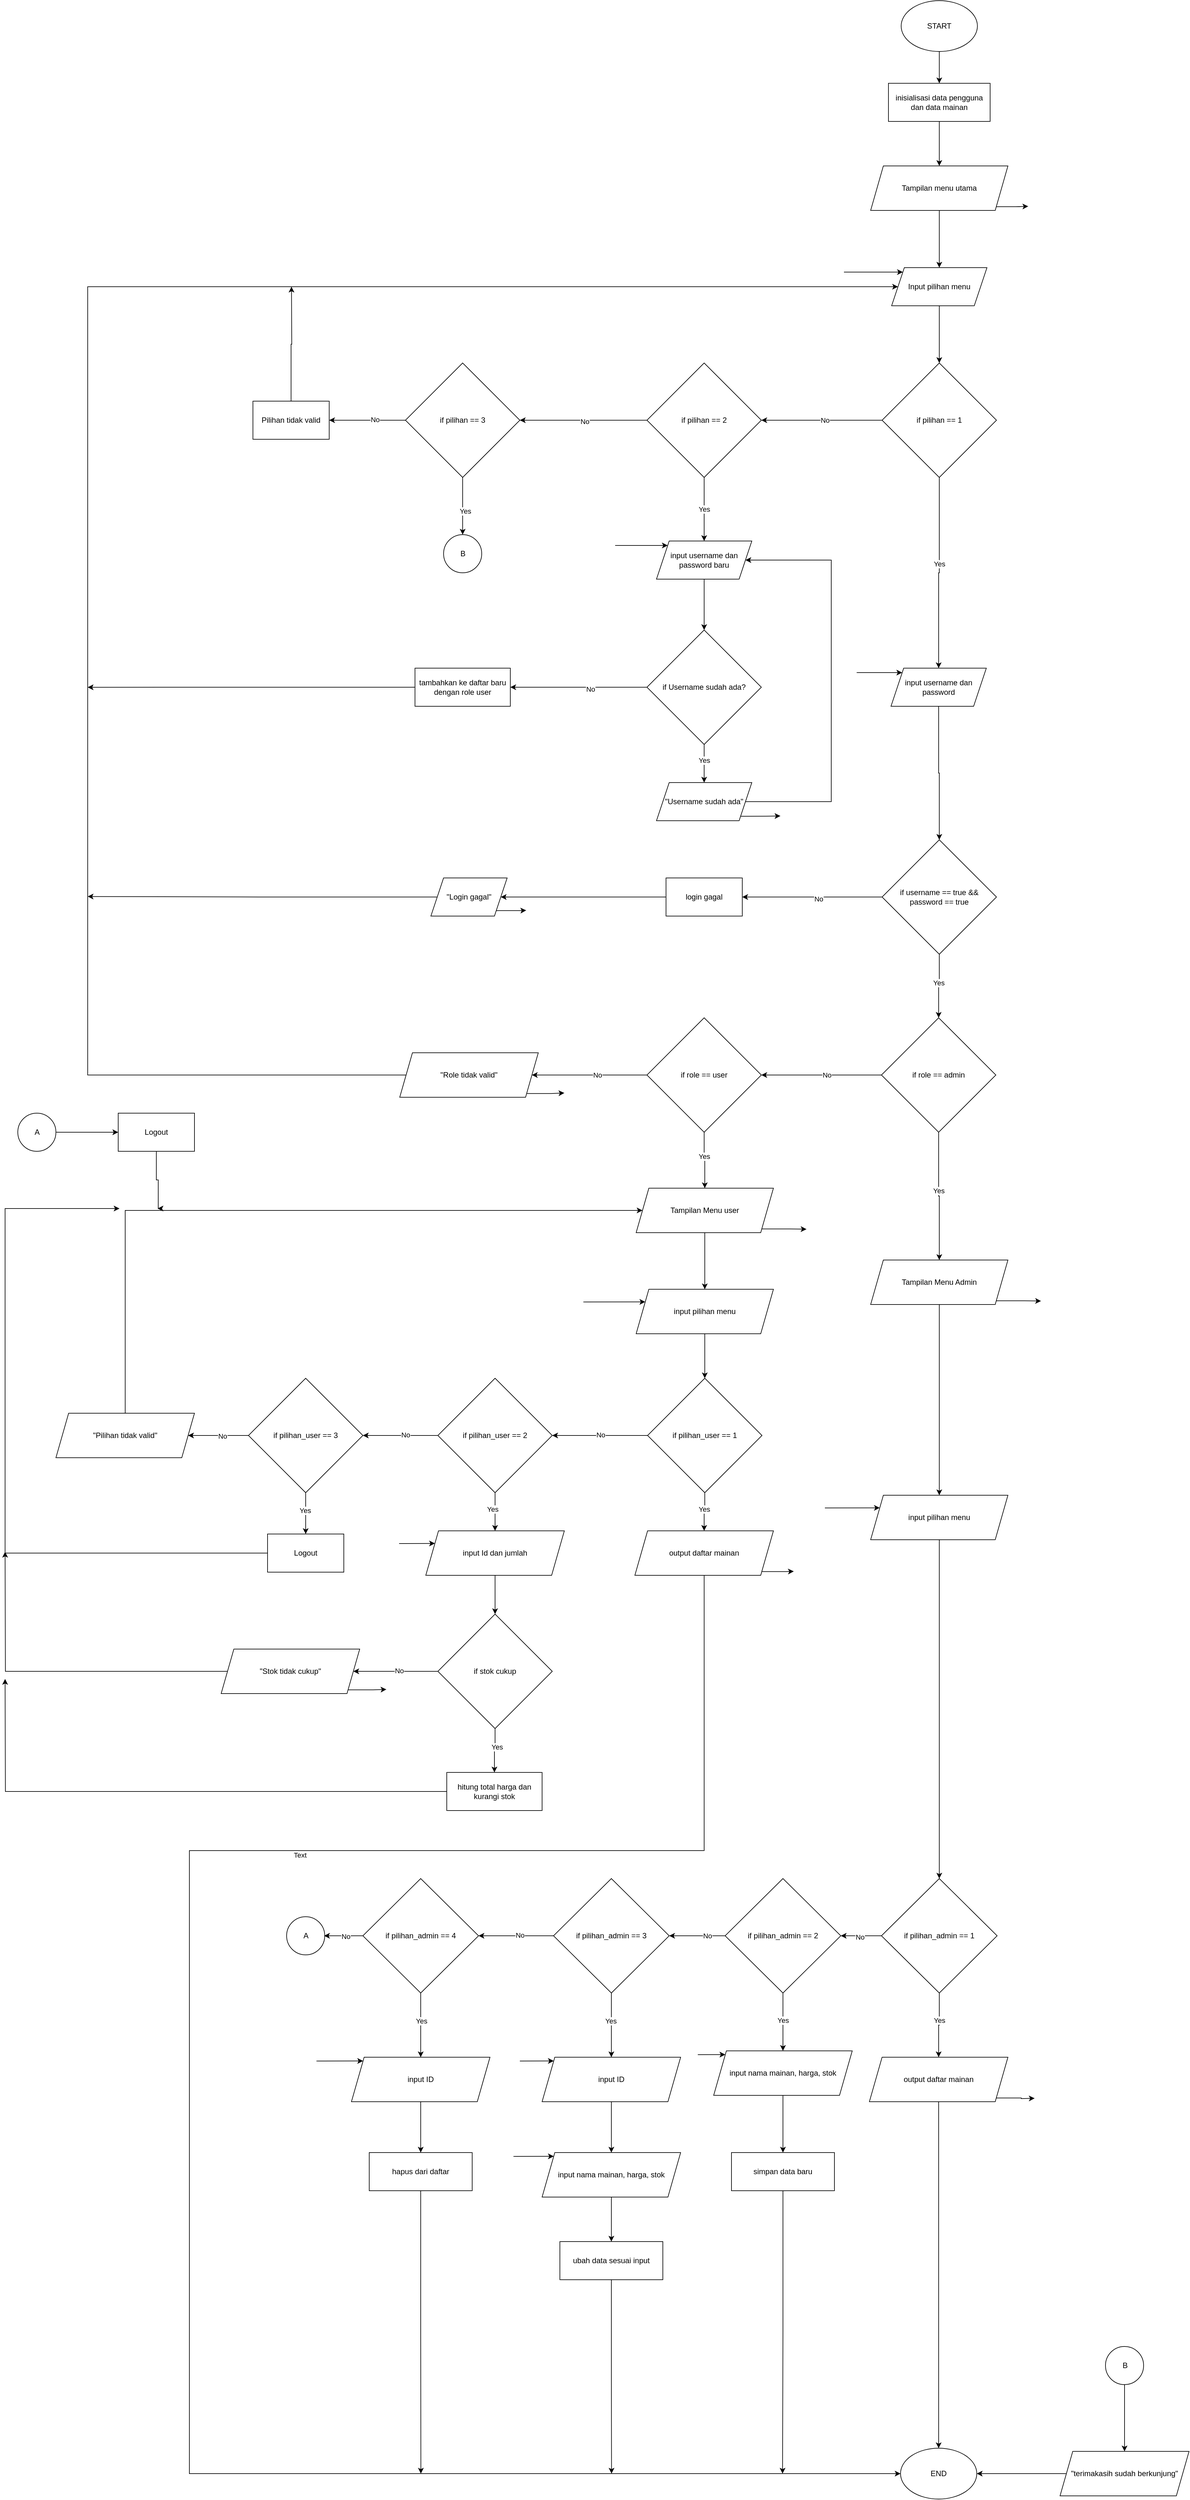 <mxfile version="28.1.2">
  <diagram name="Page-1" id="NrttoXe60KdiBNa5n4Q9">
    <mxGraphModel dx="3629" dy="2184" grid="1" gridSize="10" guides="1" tooltips="1" connect="1" arrows="1" fold="1" page="1" pageScale="1" pageWidth="827" pageHeight="1169" math="0" shadow="0">
      <root>
        <mxCell id="0" />
        <mxCell id="1" parent="0" />
        <mxCell id="ldN7DE1f8yK8xCHG6jR1-6" value="A" style="verticalLabelPosition=middle;verticalAlign=middle;html=1;shape=mxgraph.flowchart.on-page_reference;" vertex="1" parent="1">
          <mxGeometry x="-627" y="2814" width="60" height="60" as="geometry" />
        </mxCell>
        <mxCell id="OxyX3OwCQYibkoE34ZyX-21" value="" style="edgeStyle=orthogonalEdgeStyle;rounded=0;orthogonalLoop=1;jettySize=auto;html=1;" parent="1" source="JZYW8CQX7WXZnMbOwzVM-1" target="OxyX3OwCQYibkoE34ZyX-20" edge="1">
          <mxGeometry relative="1" as="geometry" />
        </mxCell>
        <mxCell id="JZYW8CQX7WXZnMbOwzVM-1" value="START" style="ellipse;whiteSpace=wrap;html=1;" parent="1" vertex="1">
          <mxGeometry x="340" y="-200" width="120" height="80" as="geometry" />
        </mxCell>
        <mxCell id="JZYW8CQX7WXZnMbOwzVM-2" value="END" style="ellipse;whiteSpace=wrap;html=1;" parent="1" vertex="1">
          <mxGeometry x="339" y="3650" width="120" height="80" as="geometry" />
        </mxCell>
        <mxCell id="OxyX3OwCQYibkoE34ZyX-9" value="" style="edgeStyle=orthogonalEdgeStyle;rounded=0;orthogonalLoop=1;jettySize=auto;html=1;" parent="1" source="08sjMtt4qFCI7V5FmtX3-1" target="OxyX3OwCQYibkoE34ZyX-1" edge="1">
          <mxGeometry relative="1" as="geometry" />
        </mxCell>
        <mxCell id="OxyX3OwCQYibkoE34ZyX-36" style="edgeStyle=orthogonalEdgeStyle;rounded=0;orthogonalLoop=1;jettySize=auto;html=1;exitX=1;exitY=1;exitDx=0;exitDy=0;" parent="1" source="08sjMtt4qFCI7V5FmtX3-1" edge="1">
          <mxGeometry relative="1" as="geometry">
            <mxPoint x="540" y="123.579" as="targetPoint" />
          </mxGeometry>
        </mxCell>
        <mxCell id="08sjMtt4qFCI7V5FmtX3-1" value="Tampilan menu utama" style="shape=parallelogram;perimeter=parallelogramPerimeter;whiteSpace=wrap;html=1;fixedSize=1;" parent="1" vertex="1">
          <mxGeometry x="292" y="60" width="216" height="70" as="geometry" />
        </mxCell>
        <mxCell id="OxyX3OwCQYibkoE34ZyX-8" value="" style="edgeStyle=orthogonalEdgeStyle;rounded=0;orthogonalLoop=1;jettySize=auto;html=1;" parent="1" source="OxyX3OwCQYibkoE34ZyX-1" target="OxyX3OwCQYibkoE34ZyX-2" edge="1">
          <mxGeometry relative="1" as="geometry" />
        </mxCell>
        <mxCell id="OxyX3OwCQYibkoE34ZyX-1" value="Input pilihan menu" style="shape=parallelogram;perimeter=parallelogramPerimeter;whiteSpace=wrap;html=1;fixedSize=1;" parent="1" vertex="1">
          <mxGeometry x="325" y="220" width="150" height="60" as="geometry" />
        </mxCell>
        <mxCell id="OxyX3OwCQYibkoE34ZyX-6" value="" style="edgeStyle=orthogonalEdgeStyle;rounded=0;orthogonalLoop=1;jettySize=auto;html=1;" parent="1" source="OxyX3OwCQYibkoE34ZyX-2" target="OxyX3OwCQYibkoE34ZyX-4" edge="1">
          <mxGeometry relative="1" as="geometry" />
        </mxCell>
        <mxCell id="OxyX3OwCQYibkoE34ZyX-117" value="No" style="edgeLabel;html=1;align=center;verticalAlign=middle;resizable=0;points=[];" parent="OxyX3OwCQYibkoE34ZyX-6" vertex="1" connectable="0">
          <mxGeometry x="-0.01" y="4" relative="1" as="geometry">
            <mxPoint x="4" y="-4" as="offset" />
          </mxGeometry>
        </mxCell>
        <mxCell id="OxyX3OwCQYibkoE34ZyX-10" value="" style="edgeStyle=orthogonalEdgeStyle;rounded=0;orthogonalLoop=1;jettySize=auto;html=1;" parent="1" source="OxyX3OwCQYibkoE34ZyX-2" target="OxyX3OwCQYibkoE34ZyX-3" edge="1">
          <mxGeometry relative="1" as="geometry" />
        </mxCell>
        <mxCell id="OxyX3OwCQYibkoE34ZyX-116" value="Yes" style="edgeLabel;html=1;align=center;verticalAlign=middle;resizable=0;points=[];" parent="OxyX3OwCQYibkoE34ZyX-10" vertex="1" connectable="0">
          <mxGeometry x="-0.096" relative="1" as="geometry">
            <mxPoint as="offset" />
          </mxGeometry>
        </mxCell>
        <mxCell id="OxyX3OwCQYibkoE34ZyX-2" value="if pilihan == 1" style="rhombus;whiteSpace=wrap;html=1;" parent="1" vertex="1">
          <mxGeometry x="310" y="370" width="180" height="180" as="geometry" />
        </mxCell>
        <mxCell id="OxyX3OwCQYibkoE34ZyX-13" value="" style="edgeStyle=orthogonalEdgeStyle;rounded=0;orthogonalLoop=1;jettySize=auto;html=1;" parent="1" source="OxyX3OwCQYibkoE34ZyX-3" target="OxyX3OwCQYibkoE34ZyX-11" edge="1">
          <mxGeometry relative="1" as="geometry" />
        </mxCell>
        <mxCell id="OxyX3OwCQYibkoE34ZyX-3" value="input username dan password" style="shape=parallelogram;perimeter=parallelogramPerimeter;whiteSpace=wrap;html=1;fixedSize=1;" parent="1" vertex="1">
          <mxGeometry x="324" y="850" width="150" height="60" as="geometry" />
        </mxCell>
        <mxCell id="OxyX3OwCQYibkoE34ZyX-7" value="" style="edgeStyle=orthogonalEdgeStyle;rounded=0;orthogonalLoop=1;jettySize=auto;html=1;" parent="1" source="OxyX3OwCQYibkoE34ZyX-4" target="OxyX3OwCQYibkoE34ZyX-5" edge="1">
          <mxGeometry relative="1" as="geometry" />
        </mxCell>
        <mxCell id="OxyX3OwCQYibkoE34ZyX-121" value="No" style="edgeLabel;html=1;align=center;verticalAlign=middle;resizable=0;points=[];" parent="OxyX3OwCQYibkoE34ZyX-7" vertex="1" connectable="0">
          <mxGeometry x="-0.014" y="2" relative="1" as="geometry">
            <mxPoint as="offset" />
          </mxGeometry>
        </mxCell>
        <mxCell id="OxyX3OwCQYibkoE34ZyX-96" value="" style="edgeStyle=orthogonalEdgeStyle;rounded=0;orthogonalLoop=1;jettySize=auto;html=1;" parent="1" source="OxyX3OwCQYibkoE34ZyX-4" target="OxyX3OwCQYibkoE34ZyX-95" edge="1">
          <mxGeometry relative="1" as="geometry" />
        </mxCell>
        <mxCell id="OxyX3OwCQYibkoE34ZyX-118" value="Yes" style="edgeLabel;html=1;align=center;verticalAlign=middle;resizable=0;points=[];" parent="OxyX3OwCQYibkoE34ZyX-96" vertex="1" connectable="0">
          <mxGeometry x="-0.004" relative="1" as="geometry">
            <mxPoint as="offset" />
          </mxGeometry>
        </mxCell>
        <mxCell id="OxyX3OwCQYibkoE34ZyX-4" value="if pilihan == 2" style="rhombus;whiteSpace=wrap;html=1;" parent="1" vertex="1">
          <mxGeometry x="-60" y="370" width="180" height="180" as="geometry" />
        </mxCell>
        <mxCell id="OxyX3OwCQYibkoE34ZyX-15" value="" style="edgeStyle=orthogonalEdgeStyle;rounded=0;orthogonalLoop=1;jettySize=auto;html=1;" parent="1" source="OxyX3OwCQYibkoE34ZyX-5" target="OxyX3OwCQYibkoE34ZyX-14" edge="1">
          <mxGeometry relative="1" as="geometry" />
        </mxCell>
        <mxCell id="OxyX3OwCQYibkoE34ZyX-126" value="No" style="edgeLabel;html=1;align=center;verticalAlign=middle;resizable=0;points=[];" parent="OxyX3OwCQYibkoE34ZyX-15" vertex="1" connectable="0">
          <mxGeometry x="-0.199" y="-1" relative="1" as="geometry">
            <mxPoint as="offset" />
          </mxGeometry>
        </mxCell>
        <mxCell id="OxyX3OwCQYibkoE34ZyX-124" value="" style="edgeStyle=orthogonalEdgeStyle;rounded=0;orthogonalLoop=1;jettySize=auto;html=1;" parent="1" source="OxyX3OwCQYibkoE34ZyX-5" edge="1">
          <mxGeometry relative="1" as="geometry">
            <mxPoint x="-350.0" y="640" as="targetPoint" />
          </mxGeometry>
        </mxCell>
        <mxCell id="OxyX3OwCQYibkoE34ZyX-125" value="Yes" style="edgeLabel;html=1;align=center;verticalAlign=middle;resizable=0;points=[];" parent="OxyX3OwCQYibkoE34ZyX-124" vertex="1" connectable="0">
          <mxGeometry x="0.167" y="3" relative="1" as="geometry">
            <mxPoint as="offset" />
          </mxGeometry>
        </mxCell>
        <mxCell id="OxyX3OwCQYibkoE34ZyX-5" value="if pilihan == 3" style="rhombus;whiteSpace=wrap;html=1;" parent="1" vertex="1">
          <mxGeometry x="-440" y="370" width="180" height="180" as="geometry" />
        </mxCell>
        <mxCell id="sliJDC4LDMi8Ll28sZcz-8" value="" style="edgeStyle=orthogonalEdgeStyle;rounded=0;orthogonalLoop=1;jettySize=auto;html=1;" parent="1" source="OxyX3OwCQYibkoE34ZyX-11" target="OxyX3OwCQYibkoE34ZyX-17" edge="1">
          <mxGeometry relative="1" as="geometry" />
        </mxCell>
        <mxCell id="sliJDC4LDMi8Ll28sZcz-9" value="No" style="edgeLabel;html=1;align=center;verticalAlign=middle;resizable=0;points=[];" parent="sliJDC4LDMi8Ll28sZcz-8" vertex="1" connectable="0">
          <mxGeometry x="-0.079" y="3" relative="1" as="geometry">
            <mxPoint x="1" as="offset" />
          </mxGeometry>
        </mxCell>
        <mxCell id="sliJDC4LDMi8Ll28sZcz-14" style="edgeStyle=orthogonalEdgeStyle;rounded=0;orthogonalLoop=1;jettySize=auto;html=1;exitX=0.5;exitY=1;exitDx=0;exitDy=0;entryX=0.5;entryY=0;entryDx=0;entryDy=0;" parent="1" source="OxyX3OwCQYibkoE34ZyX-11" target="OxyX3OwCQYibkoE34ZyX-26" edge="1">
          <mxGeometry relative="1" as="geometry" />
        </mxCell>
        <mxCell id="sliJDC4LDMi8Ll28sZcz-15" value="Yes" style="edgeLabel;html=1;align=center;verticalAlign=middle;resizable=0;points=[];" parent="sliJDC4LDMi8Ll28sZcz-14" vertex="1" connectable="0">
          <mxGeometry x="-0.111" y="-1" relative="1" as="geometry">
            <mxPoint as="offset" />
          </mxGeometry>
        </mxCell>
        <mxCell id="OxyX3OwCQYibkoE34ZyX-11" value="if username == true &amp;amp;&amp;amp; password == true" style="rhombus;whiteSpace=wrap;html=1;" parent="1" vertex="1">
          <mxGeometry x="310" y="1120" width="180" height="180" as="geometry" />
        </mxCell>
        <mxCell id="sliJDC4LDMi8Ll28sZcz-50" style="edgeStyle=orthogonalEdgeStyle;rounded=0;orthogonalLoop=1;jettySize=auto;html=1;exitX=0.5;exitY=0;exitDx=0;exitDy=0;" parent="1" source="OxyX3OwCQYibkoE34ZyX-14" edge="1">
          <mxGeometry relative="1" as="geometry">
            <mxPoint x="-619.364" y="250" as="targetPoint" />
          </mxGeometry>
        </mxCell>
        <mxCell id="OxyX3OwCQYibkoE34ZyX-14" value="Pilihan tidak valid" style="rounded=0;whiteSpace=wrap;html=1;" parent="1" vertex="1">
          <mxGeometry x="-680" y="430" width="120" height="60" as="geometry" />
        </mxCell>
        <mxCell id="sliJDC4LDMi8Ll28sZcz-10" style="edgeStyle=orthogonalEdgeStyle;rounded=0;orthogonalLoop=1;jettySize=auto;html=1;exitX=0;exitY=0.5;exitDx=0;exitDy=0;entryX=1;entryY=0.5;entryDx=0;entryDy=0;" parent="1" source="OxyX3OwCQYibkoE34ZyX-17" target="OxyX3OwCQYibkoE34ZyX-24" edge="1">
          <mxGeometry relative="1" as="geometry" />
        </mxCell>
        <mxCell id="OxyX3OwCQYibkoE34ZyX-17" value="login gagal" style="rounded=0;whiteSpace=wrap;html=1;" parent="1" vertex="1">
          <mxGeometry x="-30" y="1180" width="120" height="60" as="geometry" />
        </mxCell>
        <mxCell id="OxyX3OwCQYibkoE34ZyX-22" value="" style="edgeStyle=orthogonalEdgeStyle;rounded=0;orthogonalLoop=1;jettySize=auto;html=1;" parent="1" source="OxyX3OwCQYibkoE34ZyX-20" target="08sjMtt4qFCI7V5FmtX3-1" edge="1">
          <mxGeometry relative="1" as="geometry" />
        </mxCell>
        <mxCell id="OxyX3OwCQYibkoE34ZyX-20" value="inisialisasi data pengguna dan data mainan" style="rounded=0;whiteSpace=wrap;html=1;" parent="1" vertex="1">
          <mxGeometry x="320" y="-70" width="160" height="60" as="geometry" />
        </mxCell>
        <mxCell id="sliJDC4LDMi8Ll28sZcz-48" style="edgeStyle=orthogonalEdgeStyle;rounded=0;orthogonalLoop=1;jettySize=auto;html=1;exitX=0;exitY=0.5;exitDx=0;exitDy=0;" parent="1" source="OxyX3OwCQYibkoE34ZyX-24" edge="1">
          <mxGeometry relative="1" as="geometry">
            <mxPoint x="-940" y="1209.182" as="targetPoint" />
          </mxGeometry>
        </mxCell>
        <mxCell id="sliJDC4LDMi8Ll28sZcz-54" style="edgeStyle=orthogonalEdgeStyle;rounded=0;orthogonalLoop=1;jettySize=auto;html=1;exitX=1;exitY=1;exitDx=0;exitDy=0;" parent="1" source="OxyX3OwCQYibkoE34ZyX-24" edge="1">
          <mxGeometry relative="1" as="geometry">
            <mxPoint x="-250" y="1231.0" as="targetPoint" />
          </mxGeometry>
        </mxCell>
        <mxCell id="OxyX3OwCQYibkoE34ZyX-24" value="&quot;Login gagal&quot;" style="shape=parallelogram;perimeter=parallelogramPerimeter;whiteSpace=wrap;html=1;fixedSize=1;" parent="1" vertex="1">
          <mxGeometry x="-400" y="1180" width="120" height="60" as="geometry" />
        </mxCell>
        <mxCell id="jNIW16LWZMvEHuFlSviv-2" value="" style="edgeStyle=orthogonalEdgeStyle;rounded=0;orthogonalLoop=1;jettySize=auto;html=1;" parent="1" source="OxyX3OwCQYibkoE34ZyX-26" target="OxyX3OwCQYibkoE34ZyX-32" edge="1">
          <mxGeometry relative="1" as="geometry" />
        </mxCell>
        <mxCell id="sliJDC4LDMi8Ll28sZcz-37" value="Yes" style="edgeLabel;html=1;align=center;verticalAlign=middle;resizable=0;points=[];" parent="jNIW16LWZMvEHuFlSviv-2" vertex="1" connectable="0">
          <mxGeometry x="-0.096" relative="1" as="geometry">
            <mxPoint as="offset" />
          </mxGeometry>
        </mxCell>
        <mxCell id="sliJDC4LDMi8Ll28sZcz-4" style="edgeStyle=orthogonalEdgeStyle;rounded=0;orthogonalLoop=1;jettySize=auto;html=1;exitX=0;exitY=0.5;exitDx=0;exitDy=0;entryX=1;entryY=0.5;entryDx=0;entryDy=0;" parent="1" source="OxyX3OwCQYibkoE34ZyX-26" target="OxyX3OwCQYibkoE34ZyX-72" edge="1">
          <mxGeometry relative="1" as="geometry" />
        </mxCell>
        <mxCell id="sliJDC4LDMi8Ll28sZcz-16" value="No" style="edgeLabel;html=1;align=center;verticalAlign=middle;resizable=0;points=[];" parent="sliJDC4LDMi8Ll28sZcz-4" vertex="1" connectable="0">
          <mxGeometry x="-0.09" y="-7" relative="1" as="geometry">
            <mxPoint y="7" as="offset" />
          </mxGeometry>
        </mxCell>
        <mxCell id="OxyX3OwCQYibkoE34ZyX-26" value="if role == admin" style="rhombus;whiteSpace=wrap;html=1;" parent="1" vertex="1">
          <mxGeometry x="309" y="1400" width="180" height="180" as="geometry" />
        </mxCell>
        <mxCell id="jNIW16LWZMvEHuFlSviv-3" value="" style="edgeStyle=orthogonalEdgeStyle;rounded=0;orthogonalLoop=1;jettySize=auto;html=1;" parent="1" source="OxyX3OwCQYibkoE34ZyX-32" target="OxyX3OwCQYibkoE34ZyX-76" edge="1">
          <mxGeometry relative="1" as="geometry" />
        </mxCell>
        <mxCell id="sliJDC4LDMi8Ll28sZcz-57" style="edgeStyle=orthogonalEdgeStyle;rounded=0;orthogonalLoop=1;jettySize=auto;html=1;exitX=1;exitY=1;exitDx=0;exitDy=0;" parent="1" source="OxyX3OwCQYibkoE34ZyX-32" edge="1">
          <mxGeometry relative="1" as="geometry">
            <mxPoint x="560" y="1845.545" as="targetPoint" />
          </mxGeometry>
        </mxCell>
        <mxCell id="OxyX3OwCQYibkoE34ZyX-32" value="Tampilan Menu Admin" style="shape=parallelogram;perimeter=parallelogramPerimeter;whiteSpace=wrap;html=1;fixedSize=1;" parent="1" vertex="1">
          <mxGeometry x="292" y="1781" width="216" height="70" as="geometry" />
        </mxCell>
        <mxCell id="OxyX3OwCQYibkoE34ZyX-47" value="" style="edgeStyle=orthogonalEdgeStyle;rounded=0;orthogonalLoop=1;jettySize=auto;html=1;" parent="1" source="OxyX3OwCQYibkoE34ZyX-37" target="OxyX3OwCQYibkoE34ZyX-43" edge="1">
          <mxGeometry relative="1" as="geometry" />
        </mxCell>
        <mxCell id="OxyX3OwCQYibkoE34ZyX-155" value="No" style="edgeLabel;html=1;align=center;verticalAlign=middle;resizable=0;points=[];" parent="OxyX3OwCQYibkoE34ZyX-47" vertex="1" connectable="0">
          <mxGeometry x="-0.356" relative="1" as="geometry">
            <mxPoint as="offset" />
          </mxGeometry>
        </mxCell>
        <mxCell id="OxyX3OwCQYibkoE34ZyX-52" value="" style="edgeStyle=orthogonalEdgeStyle;rounded=0;orthogonalLoop=1;jettySize=auto;html=1;" parent="1" source="OxyX3OwCQYibkoE34ZyX-37" target="OxyX3OwCQYibkoE34ZyX-51" edge="1">
          <mxGeometry relative="1" as="geometry" />
        </mxCell>
        <mxCell id="OxyX3OwCQYibkoE34ZyX-154" value="Yes" style="edgeLabel;html=1;align=center;verticalAlign=middle;resizable=0;points=[];" parent="OxyX3OwCQYibkoE34ZyX-52" vertex="1" connectable="0">
          <mxGeometry x="-0.071" relative="1" as="geometry">
            <mxPoint as="offset" />
          </mxGeometry>
        </mxCell>
        <mxCell id="OxyX3OwCQYibkoE34ZyX-37" value="if pilihan_admin == 2" style="rhombus;whiteSpace=wrap;html=1;" parent="1" vertex="1">
          <mxGeometry x="63" y="2754" width="182" height="180" as="geometry" />
        </mxCell>
        <mxCell id="OxyX3OwCQYibkoE34ZyX-46" value="" style="edgeStyle=orthogonalEdgeStyle;rounded=0;orthogonalLoop=1;jettySize=auto;html=1;" parent="1" source="OxyX3OwCQYibkoE34ZyX-38" target="OxyX3OwCQYibkoE34ZyX-37" edge="1">
          <mxGeometry relative="1" as="geometry" />
        </mxCell>
        <mxCell id="OxyX3OwCQYibkoE34ZyX-152" value="No" style="edgeLabel;html=1;align=center;verticalAlign=middle;resizable=0;points=[];" parent="OxyX3OwCQYibkoE34ZyX-46" vertex="1" connectable="0">
          <mxGeometry x="0.062" y="2" relative="1" as="geometry">
            <mxPoint as="offset" />
          </mxGeometry>
        </mxCell>
        <mxCell id="OxyX3OwCQYibkoE34ZyX-50" value="" style="edgeStyle=orthogonalEdgeStyle;rounded=0;orthogonalLoop=1;jettySize=auto;html=1;" parent="1" source="OxyX3OwCQYibkoE34ZyX-38" target="OxyX3OwCQYibkoE34ZyX-49" edge="1">
          <mxGeometry relative="1" as="geometry" />
        </mxCell>
        <mxCell id="OxyX3OwCQYibkoE34ZyX-153" value="Yes" style="edgeLabel;html=1;align=center;verticalAlign=middle;resizable=0;points=[];" parent="OxyX3OwCQYibkoE34ZyX-50" vertex="1" connectable="0">
          <mxGeometry x="-0.163" relative="1" as="geometry">
            <mxPoint as="offset" />
          </mxGeometry>
        </mxCell>
        <mxCell id="OxyX3OwCQYibkoE34ZyX-38" value="if pilihan_admin == 1" style="rhombus;whiteSpace=wrap;html=1;" parent="1" vertex="1">
          <mxGeometry x="309" y="2754" width="182" height="180" as="geometry" />
        </mxCell>
        <mxCell id="OxyX3OwCQYibkoE34ZyX-48" value="" style="edgeStyle=orthogonalEdgeStyle;rounded=0;orthogonalLoop=1;jettySize=auto;html=1;" parent="1" source="OxyX3OwCQYibkoE34ZyX-43" target="OxyX3OwCQYibkoE34ZyX-44" edge="1">
          <mxGeometry relative="1" as="geometry" />
        </mxCell>
        <mxCell id="OxyX3OwCQYibkoE34ZyX-156" value="No" style="edgeLabel;html=1;align=center;verticalAlign=middle;resizable=0;points=[];" parent="OxyX3OwCQYibkoE34ZyX-48" vertex="1" connectable="0">
          <mxGeometry x="-0.104" y="-1" relative="1" as="geometry">
            <mxPoint as="offset" />
          </mxGeometry>
        </mxCell>
        <mxCell id="OxyX3OwCQYibkoE34ZyX-57" value="" style="edgeStyle=orthogonalEdgeStyle;rounded=0;orthogonalLoop=1;jettySize=auto;html=1;" parent="1" source="OxyX3OwCQYibkoE34ZyX-43" target="OxyX3OwCQYibkoE34ZyX-56" edge="1">
          <mxGeometry relative="1" as="geometry" />
        </mxCell>
        <mxCell id="OxyX3OwCQYibkoE34ZyX-159" value="Yes" style="edgeLabel;html=1;align=center;verticalAlign=middle;resizable=0;points=[];" parent="OxyX3OwCQYibkoE34ZyX-57" vertex="1" connectable="0">
          <mxGeometry x="-0.142" y="-1" relative="1" as="geometry">
            <mxPoint as="offset" />
          </mxGeometry>
        </mxCell>
        <mxCell id="OxyX3OwCQYibkoE34ZyX-43" value="if pilihan_admin == 3" style="rhombus;whiteSpace=wrap;html=1;" parent="1" vertex="1">
          <mxGeometry x="-207" y="2754" width="182" height="180" as="geometry" />
        </mxCell>
        <mxCell id="OxyX3OwCQYibkoE34ZyX-63" value="" style="edgeStyle=orthogonalEdgeStyle;rounded=0;orthogonalLoop=1;jettySize=auto;html=1;" parent="1" source="OxyX3OwCQYibkoE34ZyX-44" target="OxyX3OwCQYibkoE34ZyX-62" edge="1">
          <mxGeometry relative="1" as="geometry" />
        </mxCell>
        <mxCell id="OxyX3OwCQYibkoE34ZyX-158" value="Yes" style="edgeLabel;html=1;align=center;verticalAlign=middle;resizable=0;points=[];" parent="OxyX3OwCQYibkoE34ZyX-63" vertex="1" connectable="0">
          <mxGeometry x="-0.142" y="1" relative="1" as="geometry">
            <mxPoint as="offset" />
          </mxGeometry>
        </mxCell>
        <mxCell id="OxyX3OwCQYibkoE34ZyX-68" value="" style="edgeStyle=orthogonalEdgeStyle;rounded=0;orthogonalLoop=1;jettySize=auto;html=1;" parent="1" source="OxyX3OwCQYibkoE34ZyX-44" edge="1">
          <mxGeometry relative="1" as="geometry">
            <mxPoint x="-568.0" y="2844" as="targetPoint" />
          </mxGeometry>
        </mxCell>
        <mxCell id="OxyX3OwCQYibkoE34ZyX-157" value="No" style="edgeLabel;html=1;align=center;verticalAlign=middle;resizable=0;points=[];" parent="OxyX3OwCQYibkoE34ZyX-68" vertex="1" connectable="0">
          <mxGeometry x="-0.13" y="1" relative="1" as="geometry">
            <mxPoint as="offset" />
          </mxGeometry>
        </mxCell>
        <mxCell id="OxyX3OwCQYibkoE34ZyX-44" value="if pilihan_admin == 4" style="rhombus;whiteSpace=wrap;html=1;" parent="1" vertex="1">
          <mxGeometry x="-507" y="2754" width="182" height="180" as="geometry" />
        </mxCell>
        <mxCell id="OxyX3OwCQYibkoE34ZyX-160" style="edgeStyle=orthogonalEdgeStyle;rounded=0;orthogonalLoop=1;jettySize=auto;html=1;exitX=1;exitY=1;exitDx=0;exitDy=0;" parent="1" source="OxyX3OwCQYibkoE34ZyX-49" edge="1">
          <mxGeometry relative="1" as="geometry">
            <mxPoint x="550" y="3099.632" as="targetPoint" />
          </mxGeometry>
        </mxCell>
        <mxCell id="sliJDC4LDMi8Ll28sZcz-38" style="edgeStyle=orthogonalEdgeStyle;rounded=0;orthogonalLoop=1;jettySize=auto;html=1;exitX=0.5;exitY=1;exitDx=0;exitDy=0;entryX=0.5;entryY=0;entryDx=0;entryDy=0;" parent="1" source="OxyX3OwCQYibkoE34ZyX-49" target="JZYW8CQX7WXZnMbOwzVM-2" edge="1">
          <mxGeometry relative="1" as="geometry" />
        </mxCell>
        <mxCell id="OxyX3OwCQYibkoE34ZyX-49" value="output daftar mainan" style="shape=parallelogram;perimeter=parallelogramPerimeter;whiteSpace=wrap;html=1;fixedSize=1;" parent="1" vertex="1">
          <mxGeometry x="290" y="3035" width="218" height="70" as="geometry" />
        </mxCell>
        <mxCell id="OxyX3OwCQYibkoE34ZyX-54" value="" style="edgeStyle=orthogonalEdgeStyle;rounded=0;orthogonalLoop=1;jettySize=auto;html=1;" parent="1" source="OxyX3OwCQYibkoE34ZyX-51" target="OxyX3OwCQYibkoE34ZyX-53" edge="1">
          <mxGeometry relative="1" as="geometry" />
        </mxCell>
        <mxCell id="OxyX3OwCQYibkoE34ZyX-51" value="input nama mainan, harga, stok" style="shape=parallelogram;perimeter=parallelogramPerimeter;whiteSpace=wrap;html=1;fixedSize=1;" parent="1" vertex="1">
          <mxGeometry x="45" y="3025" width="218" height="70" as="geometry" />
        </mxCell>
        <mxCell id="sliJDC4LDMi8Ll28sZcz-41" style="edgeStyle=orthogonalEdgeStyle;rounded=0;orthogonalLoop=1;jettySize=auto;html=1;exitX=0.5;exitY=1;exitDx=0;exitDy=0;" parent="1" source="OxyX3OwCQYibkoE34ZyX-53" edge="1">
          <mxGeometry relative="1" as="geometry">
            <mxPoint x="153.364" y="3690" as="targetPoint" />
          </mxGeometry>
        </mxCell>
        <mxCell id="OxyX3OwCQYibkoE34ZyX-53" value="simpan data baru" style="rounded=0;whiteSpace=wrap;html=1;" parent="1" vertex="1">
          <mxGeometry x="73" y="3185" width="162" height="60" as="geometry" />
        </mxCell>
        <mxCell id="OxyX3OwCQYibkoE34ZyX-59" value="" style="edgeStyle=orthogonalEdgeStyle;rounded=0;orthogonalLoop=1;jettySize=auto;html=1;" parent="1" source="OxyX3OwCQYibkoE34ZyX-56" target="OxyX3OwCQYibkoE34ZyX-58" edge="1">
          <mxGeometry relative="1" as="geometry" />
        </mxCell>
        <mxCell id="OxyX3OwCQYibkoE34ZyX-56" value="input ID" style="shape=parallelogram;perimeter=parallelogramPerimeter;whiteSpace=wrap;html=1;fixedSize=1;" parent="1" vertex="1">
          <mxGeometry x="-225" y="3035" width="218" height="70" as="geometry" />
        </mxCell>
        <mxCell id="OxyX3OwCQYibkoE34ZyX-61" value="" style="edgeStyle=orthogonalEdgeStyle;rounded=0;orthogonalLoop=1;jettySize=auto;html=1;" parent="1" source="OxyX3OwCQYibkoE34ZyX-58" edge="1">
          <mxGeometry relative="1" as="geometry">
            <mxPoint x="-116" y="3325" as="targetPoint" />
          </mxGeometry>
        </mxCell>
        <mxCell id="OxyX3OwCQYibkoE34ZyX-58" value="input nama mainan, harga, stok" style="shape=parallelogram;perimeter=parallelogramPerimeter;whiteSpace=wrap;html=1;fixedSize=1;" parent="1" vertex="1">
          <mxGeometry x="-225" y="3185" width="218" height="70" as="geometry" />
        </mxCell>
        <mxCell id="sliJDC4LDMi8Ll28sZcz-42" style="edgeStyle=orthogonalEdgeStyle;rounded=0;orthogonalLoop=1;jettySize=auto;html=1;exitX=0.5;exitY=1;exitDx=0;exitDy=0;" parent="1" source="OxyX3OwCQYibkoE34ZyX-60" edge="1">
          <mxGeometry relative="1" as="geometry">
            <mxPoint x="-115.727" y="3690" as="targetPoint" />
          </mxGeometry>
        </mxCell>
        <mxCell id="OxyX3OwCQYibkoE34ZyX-60" value="ubah data sesuai input" style="rounded=0;whiteSpace=wrap;html=1;" parent="1" vertex="1">
          <mxGeometry x="-197" y="3325" width="162" height="60" as="geometry" />
        </mxCell>
        <mxCell id="OxyX3OwCQYibkoE34ZyX-65" value="" style="edgeStyle=orthogonalEdgeStyle;rounded=0;orthogonalLoop=1;jettySize=auto;html=1;" parent="1" source="OxyX3OwCQYibkoE34ZyX-62" target="OxyX3OwCQYibkoE34ZyX-64" edge="1">
          <mxGeometry relative="1" as="geometry" />
        </mxCell>
        <mxCell id="OxyX3OwCQYibkoE34ZyX-62" value="input ID" style="shape=parallelogram;perimeter=parallelogramPerimeter;whiteSpace=wrap;html=1;fixedSize=1;" parent="1" vertex="1">
          <mxGeometry x="-525" y="3035" width="218" height="70" as="geometry" />
        </mxCell>
        <mxCell id="sliJDC4LDMi8Ll28sZcz-43" style="edgeStyle=orthogonalEdgeStyle;rounded=0;orthogonalLoop=1;jettySize=auto;html=1;exitX=0.5;exitY=1;exitDx=0;exitDy=0;" parent="1" source="OxyX3OwCQYibkoE34ZyX-64" edge="1">
          <mxGeometry relative="1" as="geometry">
            <mxPoint x="-415.727" y="3690" as="targetPoint" />
          </mxGeometry>
        </mxCell>
        <mxCell id="OxyX3OwCQYibkoE34ZyX-64" value="hapus dari daftar" style="rounded=0;whiteSpace=wrap;html=1;" parent="1" vertex="1">
          <mxGeometry x="-497" y="3185" width="162" height="60" as="geometry" />
        </mxCell>
        <mxCell id="sliJDC4LDMi8Ll28sZcz-7" value="" style="edgeStyle=orthogonalEdgeStyle;rounded=0;orthogonalLoop=1;jettySize=auto;html=1;" parent="1" source="OxyX3OwCQYibkoE34ZyX-72" target="OxyX3OwCQYibkoE34ZyX-74" edge="1">
          <mxGeometry relative="1" as="geometry" />
        </mxCell>
        <mxCell id="sliJDC4LDMi8Ll28sZcz-20" value="Yes" style="edgeLabel;html=1;align=center;verticalAlign=middle;resizable=0;points=[];" parent="sliJDC4LDMi8Ll28sZcz-7" vertex="1" connectable="0">
          <mxGeometry x="-0.141" relative="1" as="geometry">
            <mxPoint as="offset" />
          </mxGeometry>
        </mxCell>
        <mxCell id="sliJDC4LDMi8Ll28sZcz-45" value="" style="edgeStyle=orthogonalEdgeStyle;rounded=0;orthogonalLoop=1;jettySize=auto;html=1;" parent="1" source="OxyX3OwCQYibkoE34ZyX-72" target="sliJDC4LDMi8Ll28sZcz-44" edge="1">
          <mxGeometry relative="1" as="geometry" />
        </mxCell>
        <mxCell id="sliJDC4LDMi8Ll28sZcz-46" value="No" style="edgeLabel;html=1;align=center;verticalAlign=middle;resizable=0;points=[];" parent="sliJDC4LDMi8Ll28sZcz-45" vertex="1" connectable="0">
          <mxGeometry x="-0.147" relative="1" as="geometry">
            <mxPoint x="-1" as="offset" />
          </mxGeometry>
        </mxCell>
        <mxCell id="OxyX3OwCQYibkoE34ZyX-72" value="if role == user" style="rhombus;whiteSpace=wrap;html=1;" parent="1" vertex="1">
          <mxGeometry x="-60" y="1400" width="180" height="180" as="geometry" />
        </mxCell>
        <mxCell id="sliJDC4LDMi8Ll28sZcz-17" value="" style="edgeStyle=orthogonalEdgeStyle;rounded=0;orthogonalLoop=1;jettySize=auto;html=1;" parent="1" source="OxyX3OwCQYibkoE34ZyX-74" target="OxyX3OwCQYibkoE34ZyX-79" edge="1">
          <mxGeometry relative="1" as="geometry" />
        </mxCell>
        <mxCell id="sliJDC4LDMi8Ll28sZcz-18" style="edgeStyle=orthogonalEdgeStyle;rounded=0;orthogonalLoop=1;jettySize=auto;html=1;exitX=1;exitY=1;exitDx=0;exitDy=0;" parent="1" source="OxyX3OwCQYibkoE34ZyX-74" edge="1">
          <mxGeometry relative="1" as="geometry">
            <mxPoint x="191" y="1732.545" as="targetPoint" />
          </mxGeometry>
        </mxCell>
        <mxCell id="OxyX3OwCQYibkoE34ZyX-74" value="Tampilan Menu user" style="shape=parallelogram;perimeter=parallelogramPerimeter;whiteSpace=wrap;html=1;fixedSize=1;" parent="1" vertex="1">
          <mxGeometry x="-77" y="1668" width="216" height="70" as="geometry" />
        </mxCell>
        <mxCell id="sliJDC4LDMi8Ll28sZcz-6" style="edgeStyle=orthogonalEdgeStyle;rounded=0;orthogonalLoop=1;jettySize=auto;html=1;exitX=0.5;exitY=1;exitDx=0;exitDy=0;entryX=0.5;entryY=0;entryDx=0;entryDy=0;" parent="1" source="OxyX3OwCQYibkoE34ZyX-76" target="OxyX3OwCQYibkoE34ZyX-38" edge="1">
          <mxGeometry relative="1" as="geometry" />
        </mxCell>
        <mxCell id="OxyX3OwCQYibkoE34ZyX-76" value="input pilihan menu" style="shape=parallelogram;perimeter=parallelogramPerimeter;whiteSpace=wrap;html=1;fixedSize=1;" parent="1" vertex="1">
          <mxGeometry x="292" y="2151" width="216" height="70" as="geometry" />
        </mxCell>
        <mxCell id="sliJDC4LDMi8Ll28sZcz-19" value="" style="edgeStyle=orthogonalEdgeStyle;rounded=0;orthogonalLoop=1;jettySize=auto;html=1;" parent="1" source="OxyX3OwCQYibkoE34ZyX-79" target="OxyX3OwCQYibkoE34ZyX-81" edge="1">
          <mxGeometry relative="1" as="geometry" />
        </mxCell>
        <mxCell id="OxyX3OwCQYibkoE34ZyX-79" value="input pilihan menu" style="shape=parallelogram;perimeter=parallelogramPerimeter;whiteSpace=wrap;html=1;fixedSize=1;" parent="1" vertex="1">
          <mxGeometry x="-77" y="1827" width="216" height="70" as="geometry" />
        </mxCell>
        <mxCell id="sliJDC4LDMi8Ll28sZcz-21" value="" style="edgeStyle=orthogonalEdgeStyle;rounded=0;orthogonalLoop=1;jettySize=auto;html=1;" parent="1" source="OxyX3OwCQYibkoE34ZyX-81" target="OxyX3OwCQYibkoE34ZyX-85" edge="1">
          <mxGeometry relative="1" as="geometry" />
        </mxCell>
        <mxCell id="sliJDC4LDMi8Ll28sZcz-26" value="Yes" style="edgeLabel;html=1;align=center;verticalAlign=middle;resizable=0;points=[];" parent="sliJDC4LDMi8Ll28sZcz-21" vertex="1" connectable="0">
          <mxGeometry x="-0.162" y="-1" relative="1" as="geometry">
            <mxPoint as="offset" />
          </mxGeometry>
        </mxCell>
        <mxCell id="sliJDC4LDMi8Ll28sZcz-23" style="edgeStyle=orthogonalEdgeStyle;rounded=0;orthogonalLoop=1;jettySize=auto;html=1;exitX=0;exitY=0.5;exitDx=0;exitDy=0;" parent="1" source="OxyX3OwCQYibkoE34ZyX-81" target="OxyX3OwCQYibkoE34ZyX-83" edge="1">
          <mxGeometry relative="1" as="geometry" />
        </mxCell>
        <mxCell id="sliJDC4LDMi8Ll28sZcz-25" value="No" style="edgeLabel;html=1;align=center;verticalAlign=middle;resizable=0;points=[];" parent="sliJDC4LDMi8Ll28sZcz-23" vertex="1" connectable="0">
          <mxGeometry x="-0.007" y="-1" relative="1" as="geometry">
            <mxPoint as="offset" />
          </mxGeometry>
        </mxCell>
        <mxCell id="OxyX3OwCQYibkoE34ZyX-81" value="if pilihan_user == 1" style="rhombus;whiteSpace=wrap;html=1;" parent="1" vertex="1">
          <mxGeometry x="-59" y="1967" width="180" height="180" as="geometry" />
        </mxCell>
        <mxCell id="sliJDC4LDMi8Ll28sZcz-24" value="" style="edgeStyle=orthogonalEdgeStyle;rounded=0;orthogonalLoop=1;jettySize=auto;html=1;" parent="1" source="OxyX3OwCQYibkoE34ZyX-83" target="OxyX3OwCQYibkoE34ZyX-87" edge="1">
          <mxGeometry relative="1" as="geometry" />
        </mxCell>
        <mxCell id="sliJDC4LDMi8Ll28sZcz-27" value="Yes" style="edgeLabel;html=1;align=center;verticalAlign=middle;resizable=0;points=[];" parent="sliJDC4LDMi8Ll28sZcz-24" vertex="1" connectable="0">
          <mxGeometry x="-0.148" y="-4" relative="1" as="geometry">
            <mxPoint as="offset" />
          </mxGeometry>
        </mxCell>
        <mxCell id="ldN7DE1f8yK8xCHG6jR1-2" value="" style="edgeStyle=orthogonalEdgeStyle;rounded=0;orthogonalLoop=1;jettySize=auto;html=1;" edge="1" parent="1" source="OxyX3OwCQYibkoE34ZyX-83" target="ldN7DE1f8yK8xCHG6jR1-1">
          <mxGeometry relative="1" as="geometry" />
        </mxCell>
        <mxCell id="ldN7DE1f8yK8xCHG6jR1-4" value="No" style="edgeLabel;html=1;align=center;verticalAlign=middle;resizable=0;points=[];" vertex="1" connectable="0" parent="ldN7DE1f8yK8xCHG6jR1-2">
          <mxGeometry x="-0.136" y="-1" relative="1" as="geometry">
            <mxPoint as="offset" />
          </mxGeometry>
        </mxCell>
        <mxCell id="OxyX3OwCQYibkoE34ZyX-83" value="if pilihan_user == 2" style="rhombus;whiteSpace=wrap;html=1;" parent="1" vertex="1">
          <mxGeometry x="-389" y="1967" width="180" height="180" as="geometry" />
        </mxCell>
        <mxCell id="sliJDC4LDMi8Ll28sZcz-22" style="edgeStyle=orthogonalEdgeStyle;rounded=0;orthogonalLoop=1;jettySize=auto;html=1;exitX=1;exitY=1;exitDx=0;exitDy=0;" parent="1" source="OxyX3OwCQYibkoE34ZyX-85" edge="1">
          <mxGeometry relative="1" as="geometry">
            <mxPoint x="171" y="2270.727" as="targetPoint" />
          </mxGeometry>
        </mxCell>
        <mxCell id="sliJDC4LDMi8Ll28sZcz-51" style="edgeStyle=orthogonalEdgeStyle;rounded=0;orthogonalLoop=1;jettySize=auto;html=1;exitX=0.5;exitY=1;exitDx=0;exitDy=0;entryX=0;entryY=0.5;entryDx=0;entryDy=0;" parent="1" source="OxyX3OwCQYibkoE34ZyX-85" edge="1" target="JZYW8CQX7WXZnMbOwzVM-2">
          <mxGeometry relative="1" as="geometry">
            <mxPoint x="-940" y="2710" as="targetPoint" />
            <Array as="points">
              <mxPoint x="30" y="2710" />
              <mxPoint x="-780" y="2710" />
              <mxPoint x="-780" y="3690" />
            </Array>
          </mxGeometry>
        </mxCell>
        <mxCell id="ldN7DE1f8yK8xCHG6jR1-12" value="Text" style="edgeLabel;html=1;align=center;verticalAlign=middle;resizable=0;points=[];" vertex="1" connectable="0" parent="sliJDC4LDMi8Ll28sZcz-51">
          <mxGeometry x="-0.361" y="7" relative="1" as="geometry">
            <mxPoint x="-1" as="offset" />
          </mxGeometry>
        </mxCell>
        <mxCell id="OxyX3OwCQYibkoE34ZyX-85" value="output daftar mainan" style="shape=parallelogram;perimeter=parallelogramPerimeter;whiteSpace=wrap;html=1;fixedSize=1;" parent="1" vertex="1">
          <mxGeometry x="-79" y="2207" width="218" height="70" as="geometry" />
        </mxCell>
        <mxCell id="sliJDC4LDMi8Ll28sZcz-28" value="" style="edgeStyle=orthogonalEdgeStyle;rounded=0;orthogonalLoop=1;jettySize=auto;html=1;" parent="1" source="OxyX3OwCQYibkoE34ZyX-87" target="OxyX3OwCQYibkoE34ZyX-89" edge="1">
          <mxGeometry relative="1" as="geometry" />
        </mxCell>
        <mxCell id="OxyX3OwCQYibkoE34ZyX-87" value="input Id dan jumlah" style="shape=parallelogram;perimeter=parallelogramPerimeter;whiteSpace=wrap;html=1;fixedSize=1;" parent="1" vertex="1">
          <mxGeometry x="-408" y="2207" width="218" height="70" as="geometry" />
        </mxCell>
        <mxCell id="sliJDC4LDMi8Ll28sZcz-29" value="" style="edgeStyle=orthogonalEdgeStyle;rounded=0;orthogonalLoop=1;jettySize=auto;html=1;" parent="1" source="OxyX3OwCQYibkoE34ZyX-89" target="OxyX3OwCQYibkoE34ZyX-91" edge="1">
          <mxGeometry relative="1" as="geometry" />
        </mxCell>
        <mxCell id="sliJDC4LDMi8Ll28sZcz-30" value="Yes" style="edgeLabel;html=1;align=center;verticalAlign=middle;resizable=0;points=[];" parent="sliJDC4LDMi8Ll28sZcz-29" vertex="1" connectable="0">
          <mxGeometry x="-0.17" y="3" relative="1" as="geometry">
            <mxPoint as="offset" />
          </mxGeometry>
        </mxCell>
        <mxCell id="sliJDC4LDMi8Ll28sZcz-31" style="edgeStyle=orthogonalEdgeStyle;rounded=0;orthogonalLoop=1;jettySize=auto;html=1;exitX=0;exitY=0.5;exitDx=0;exitDy=0;entryX=1;entryY=0.5;entryDx=0;entryDy=0;" parent="1" source="OxyX3OwCQYibkoE34ZyX-89" target="OxyX3OwCQYibkoE34ZyX-93" edge="1">
          <mxGeometry relative="1" as="geometry" />
        </mxCell>
        <mxCell id="sliJDC4LDMi8Ll28sZcz-32" value="No" style="edgeLabel;html=1;align=center;verticalAlign=middle;resizable=0;points=[];" parent="sliJDC4LDMi8Ll28sZcz-31" vertex="1" connectable="0">
          <mxGeometry x="-0.089" y="-1" relative="1" as="geometry">
            <mxPoint x="-1" as="offset" />
          </mxGeometry>
        </mxCell>
        <mxCell id="OxyX3OwCQYibkoE34ZyX-89" value="if stok cukup" style="rhombus;whiteSpace=wrap;html=1;" parent="1" vertex="1">
          <mxGeometry x="-389" y="2338" width="180" height="180" as="geometry" />
        </mxCell>
        <mxCell id="sliJDC4LDMi8Ll28sZcz-40" style="edgeStyle=orthogonalEdgeStyle;rounded=0;orthogonalLoop=1;jettySize=auto;html=1;exitX=0;exitY=0.5;exitDx=0;exitDy=0;" parent="1" source="OxyX3OwCQYibkoE34ZyX-91" edge="1">
          <mxGeometry relative="1" as="geometry">
            <mxPoint x="-1070" y="2440" as="targetPoint" />
          </mxGeometry>
        </mxCell>
        <mxCell id="OxyX3OwCQYibkoE34ZyX-91" value="hitung total harga dan kurangi stok" style="rounded=0;whiteSpace=wrap;html=1;" parent="1" vertex="1">
          <mxGeometry x="-375" y="2587" width="150" height="60" as="geometry" />
        </mxCell>
        <mxCell id="sliJDC4LDMi8Ll28sZcz-36" style="edgeStyle=orthogonalEdgeStyle;rounded=0;orthogonalLoop=1;jettySize=auto;html=1;exitX=1;exitY=1;exitDx=0;exitDy=0;" parent="1" source="OxyX3OwCQYibkoE34ZyX-93" edge="1">
          <mxGeometry relative="1" as="geometry">
            <mxPoint x="-470" y="2456.455" as="targetPoint" />
          </mxGeometry>
        </mxCell>
        <mxCell id="ldN7DE1f8yK8xCHG6jR1-11" style="edgeStyle=orthogonalEdgeStyle;rounded=0;orthogonalLoop=1;jettySize=auto;html=1;exitX=0;exitY=0.5;exitDx=0;exitDy=0;" edge="1" parent="1" source="OxyX3OwCQYibkoE34ZyX-93">
          <mxGeometry relative="1" as="geometry">
            <mxPoint x="-1070" y="2240" as="targetPoint" />
          </mxGeometry>
        </mxCell>
        <mxCell id="OxyX3OwCQYibkoE34ZyX-93" value="&quot;Stok tidak cukup&quot;" style="shape=parallelogram;perimeter=parallelogramPerimeter;whiteSpace=wrap;html=1;fixedSize=1;" parent="1" vertex="1">
          <mxGeometry x="-730" y="2393" width="218" height="70" as="geometry" />
        </mxCell>
        <mxCell id="OxyX3OwCQYibkoE34ZyX-98" value="" style="edgeStyle=orthogonalEdgeStyle;rounded=0;orthogonalLoop=1;jettySize=auto;html=1;" parent="1" source="OxyX3OwCQYibkoE34ZyX-95" target="OxyX3OwCQYibkoE34ZyX-97" edge="1">
          <mxGeometry relative="1" as="geometry" />
        </mxCell>
        <mxCell id="OxyX3OwCQYibkoE34ZyX-95" value="input username dan password baru" style="shape=parallelogram;perimeter=parallelogramPerimeter;whiteSpace=wrap;html=1;fixedSize=1;" parent="1" vertex="1">
          <mxGeometry x="-45" y="650" width="150" height="60" as="geometry" />
        </mxCell>
        <mxCell id="OxyX3OwCQYibkoE34ZyX-100" value="" style="edgeStyle=orthogonalEdgeStyle;rounded=0;orthogonalLoop=1;jettySize=auto;html=1;" parent="1" source="OxyX3OwCQYibkoE34ZyX-97" target="OxyX3OwCQYibkoE34ZyX-99" edge="1">
          <mxGeometry relative="1" as="geometry" />
        </mxCell>
        <mxCell id="OxyX3OwCQYibkoE34ZyX-119" value="Yes" style="edgeLabel;html=1;align=center;verticalAlign=middle;resizable=0;points=[];" parent="OxyX3OwCQYibkoE34ZyX-100" vertex="1" connectable="0">
          <mxGeometry x="-0.187" relative="1" as="geometry">
            <mxPoint as="offset" />
          </mxGeometry>
        </mxCell>
        <mxCell id="OxyX3OwCQYibkoE34ZyX-102" value="" style="edgeStyle=orthogonalEdgeStyle;rounded=0;orthogonalLoop=1;jettySize=auto;html=1;" parent="1" source="OxyX3OwCQYibkoE34ZyX-97" target="OxyX3OwCQYibkoE34ZyX-101" edge="1">
          <mxGeometry relative="1" as="geometry" />
        </mxCell>
        <mxCell id="OxyX3OwCQYibkoE34ZyX-120" value="No" style="edgeLabel;html=1;align=center;verticalAlign=middle;resizable=0;points=[];" parent="OxyX3OwCQYibkoE34ZyX-102" vertex="1" connectable="0">
          <mxGeometry x="-0.168" y="3" relative="1" as="geometry">
            <mxPoint as="offset" />
          </mxGeometry>
        </mxCell>
        <mxCell id="OxyX3OwCQYibkoE34ZyX-97" value="if Username sudah ada?" style="rhombus;whiteSpace=wrap;html=1;" parent="1" vertex="1">
          <mxGeometry x="-60" y="790" width="180" height="180" as="geometry" />
        </mxCell>
        <mxCell id="OxyX3OwCQYibkoE34ZyX-122" style="edgeStyle=orthogonalEdgeStyle;rounded=0;orthogonalLoop=1;jettySize=auto;html=1;exitX=1;exitY=0.5;exitDx=0;exitDy=0;entryX=1;entryY=0.5;entryDx=0;entryDy=0;" parent="1" source="OxyX3OwCQYibkoE34ZyX-99" target="OxyX3OwCQYibkoE34ZyX-95" edge="1">
          <mxGeometry relative="1" as="geometry">
            <Array as="points">
              <mxPoint x="230" y="1060" />
              <mxPoint x="230" y="680" />
            </Array>
          </mxGeometry>
        </mxCell>
        <mxCell id="OxyX3OwCQYibkoE34ZyX-132" style="edgeStyle=orthogonalEdgeStyle;rounded=0;orthogonalLoop=1;jettySize=auto;html=1;exitX=1;exitY=1;exitDx=0;exitDy=0;" parent="1" source="OxyX3OwCQYibkoE34ZyX-99" edge="1">
          <mxGeometry relative="1" as="geometry">
            <mxPoint x="150" y="1082.526" as="targetPoint" />
          </mxGeometry>
        </mxCell>
        <mxCell id="OxyX3OwCQYibkoE34ZyX-99" value="&quot;Username sudah ada&quot;" style="shape=parallelogram;perimeter=parallelogramPerimeter;whiteSpace=wrap;html=1;fixedSize=1;" parent="1" vertex="1">
          <mxGeometry x="-45" y="1030" width="150" height="60" as="geometry" />
        </mxCell>
        <mxCell id="sliJDC4LDMi8Ll28sZcz-49" style="edgeStyle=orthogonalEdgeStyle;rounded=0;orthogonalLoop=1;jettySize=auto;html=1;exitX=0;exitY=0.5;exitDx=0;exitDy=0;" parent="1" source="OxyX3OwCQYibkoE34ZyX-101" edge="1">
          <mxGeometry relative="1" as="geometry">
            <mxPoint x="-940" y="880.091" as="targetPoint" />
          </mxGeometry>
        </mxCell>
        <mxCell id="OxyX3OwCQYibkoE34ZyX-101" value="tambahkan ke daftar baru dengan role user" style="rounded=0;whiteSpace=wrap;html=1;" parent="1" vertex="1">
          <mxGeometry x="-425" y="850" width="150" height="60" as="geometry" />
        </mxCell>
        <mxCell id="OxyX3OwCQYibkoE34ZyX-127" value="" style="endArrow=classic;html=1;rounded=0;entryX=0;entryY=0;entryDx=0;entryDy=0;" parent="1" target="OxyX3OwCQYibkoE34ZyX-1" edge="1">
          <mxGeometry width="50" height="50" relative="1" as="geometry">
            <mxPoint x="250" y="227" as="sourcePoint" />
            <mxPoint x="140" y="220" as="targetPoint" />
          </mxGeometry>
        </mxCell>
        <mxCell id="OxyX3OwCQYibkoE34ZyX-128" value="" style="endArrow=classic;html=1;rounded=0;entryX=0;entryY=0;entryDx=0;entryDy=0;" parent="1" target="OxyX3OwCQYibkoE34ZyX-95" edge="1">
          <mxGeometry width="50" height="50" relative="1" as="geometry">
            <mxPoint x="-110" y="657" as="sourcePoint" />
            <mxPoint x="-40" y="670" as="targetPoint" />
          </mxGeometry>
        </mxCell>
        <mxCell id="OxyX3OwCQYibkoE34ZyX-133" value="" style="endArrow=classic;html=1;rounded=0;entryX=0;entryY=0;entryDx=0;entryDy=0;" parent="1" target="OxyX3OwCQYibkoE34ZyX-3" edge="1">
          <mxGeometry width="50" height="50" relative="1" as="geometry">
            <mxPoint x="270" y="857" as="sourcePoint" />
            <mxPoint x="470" y="940" as="targetPoint" />
          </mxGeometry>
        </mxCell>
        <mxCell id="ldN7DE1f8yK8xCHG6jR1-5" style="edgeStyle=orthogonalEdgeStyle;rounded=0;orthogonalLoop=1;jettySize=auto;html=1;exitX=0.5;exitY=0;exitDx=0;exitDy=0;entryX=0;entryY=0.5;entryDx=0;entryDy=0;" edge="1" parent="1" source="OxyX3OwCQYibkoE34ZyX-143" target="OxyX3OwCQYibkoE34ZyX-74">
          <mxGeometry relative="1" as="geometry">
            <Array as="points">
              <mxPoint x="-881" y="1703" />
            </Array>
          </mxGeometry>
        </mxCell>
        <mxCell id="OxyX3OwCQYibkoE34ZyX-143" value="&quot;Pilihan tidak valid&quot;" style="shape=parallelogram;perimeter=parallelogramPerimeter;whiteSpace=wrap;html=1;fixedSize=1;" parent="1" vertex="1">
          <mxGeometry x="-990" y="2022" width="218" height="70" as="geometry" />
        </mxCell>
        <mxCell id="OxyX3OwCQYibkoE34ZyX-161" value="" style="endArrow=classic;html=1;rounded=0;entryX=0;entryY=0;entryDx=0;entryDy=0;" parent="1" target="OxyX3OwCQYibkoE34ZyX-51" edge="1">
          <mxGeometry width="50" height="50" relative="1" as="geometry">
            <mxPoint x="20" y="3031" as="sourcePoint" />
            <mxPoint x="20" y="3175" as="targetPoint" />
          </mxGeometry>
        </mxCell>
        <mxCell id="OxyX3OwCQYibkoE34ZyX-162" value="" style="endArrow=classic;html=1;rounded=0;entryX=0;entryY=0;entryDx=0;entryDy=0;" parent="1" target="OxyX3OwCQYibkoE34ZyX-58" edge="1">
          <mxGeometry width="50" height="50" relative="1" as="geometry">
            <mxPoint x="-270" y="3191" as="sourcePoint" />
            <mxPoint x="190" y="3305" as="targetPoint" />
          </mxGeometry>
        </mxCell>
        <mxCell id="OxyX3OwCQYibkoE34ZyX-163" value="" style="endArrow=classic;html=1;rounded=0;entryX=0;entryY=0;entryDx=0;entryDy=0;" parent="1" target="OxyX3OwCQYibkoE34ZyX-62" edge="1">
          <mxGeometry width="50" height="50" relative="1" as="geometry">
            <mxPoint x="-580" y="3041" as="sourcePoint" />
            <mxPoint x="110" y="3255" as="targetPoint" />
          </mxGeometry>
        </mxCell>
        <mxCell id="OxyX3OwCQYibkoE34ZyX-164" value="" style="endArrow=classic;html=1;rounded=0;entryX=0;entryY=0;entryDx=0;entryDy=0;" parent="1" target="OxyX3OwCQYibkoE34ZyX-56" edge="1">
          <mxGeometry width="50" height="50" relative="1" as="geometry">
            <mxPoint x="-260" y="3041" as="sourcePoint" />
            <mxPoint x="-160" y="3135" as="targetPoint" />
          </mxGeometry>
        </mxCell>
        <mxCell id="sliJDC4LDMi8Ll28sZcz-47" style="edgeStyle=orthogonalEdgeStyle;rounded=0;orthogonalLoop=1;jettySize=auto;html=1;exitX=0;exitY=0.5;exitDx=0;exitDy=0;entryX=0;entryY=0.5;entryDx=0;entryDy=0;" parent="1" source="sliJDC4LDMi8Ll28sZcz-44" target="OxyX3OwCQYibkoE34ZyX-1" edge="1">
          <mxGeometry relative="1" as="geometry">
            <Array as="points">
              <mxPoint x="-940" y="1490" />
              <mxPoint x="-940" y="250" />
            </Array>
          </mxGeometry>
        </mxCell>
        <mxCell id="sliJDC4LDMi8Ll28sZcz-55" style="edgeStyle=orthogonalEdgeStyle;rounded=0;orthogonalLoop=1;jettySize=auto;html=1;exitX=1;exitY=1;exitDx=0;exitDy=0;" parent="1" source="sliJDC4LDMi8Ll28sZcz-44" edge="1">
          <mxGeometry relative="1" as="geometry">
            <mxPoint x="-190" y="1518.273" as="targetPoint" />
          </mxGeometry>
        </mxCell>
        <mxCell id="sliJDC4LDMi8Ll28sZcz-44" value="&quot;Role tidak valid&quot;" style="shape=parallelogram;perimeter=parallelogramPerimeter;whiteSpace=wrap;html=1;fixedSize=1;" parent="1" vertex="1">
          <mxGeometry x="-449" y="1455" width="218" height="70" as="geometry" />
        </mxCell>
        <mxCell id="sliJDC4LDMi8Ll28sZcz-53" value="" style="endArrow=classic;html=1;rounded=0;entryX=0;entryY=0.25;entryDx=0;entryDy=0;" parent="1" target="OxyX3OwCQYibkoE34ZyX-76" edge="1">
          <mxGeometry width="50" height="50" relative="1" as="geometry">
            <mxPoint x="220" y="2171" as="sourcePoint" />
            <mxPoint x="10" y="2030" as="targetPoint" />
          </mxGeometry>
        </mxCell>
        <mxCell id="sliJDC4LDMi8Ll28sZcz-56" value="" style="endArrow=classic;html=1;rounded=0;entryX=0;entryY=0.25;entryDx=0;entryDy=0;" parent="1" target="OxyX3OwCQYibkoE34ZyX-79" edge="1">
          <mxGeometry width="50" height="50" relative="1" as="geometry">
            <mxPoint x="-160" y="1847" as="sourcePoint" />
            <mxPoint x="290" y="1820" as="targetPoint" />
          </mxGeometry>
        </mxCell>
        <mxCell id="sliJDC4LDMi8Ll28sZcz-58" value="" style="endArrow=classic;html=1;rounded=0;entryX=0;entryY=0.25;entryDx=0;entryDy=0;" parent="1" target="OxyX3OwCQYibkoE34ZyX-87" edge="1">
          <mxGeometry width="50" height="50" relative="1" as="geometry">
            <mxPoint x="-450" y="2227" as="sourcePoint" />
            <mxPoint x="-20" y="2330" as="targetPoint" />
          </mxGeometry>
        </mxCell>
        <mxCell id="ldN7DE1f8yK8xCHG6jR1-3" value="" style="edgeStyle=orthogonalEdgeStyle;rounded=0;orthogonalLoop=1;jettySize=auto;html=1;" edge="1" parent="1" source="ldN7DE1f8yK8xCHG6jR1-1" target="OxyX3OwCQYibkoE34ZyX-143">
          <mxGeometry relative="1" as="geometry" />
        </mxCell>
        <mxCell id="ldN7DE1f8yK8xCHG6jR1-15" value="No" style="edgeLabel;html=1;align=center;verticalAlign=middle;resizable=0;points=[];" vertex="1" connectable="0" parent="ldN7DE1f8yK8xCHG6jR1-3">
          <mxGeometry x="-0.129" y="1" relative="1" as="geometry">
            <mxPoint as="offset" />
          </mxGeometry>
        </mxCell>
        <mxCell id="ldN7DE1f8yK8xCHG6jR1-9" value="" style="edgeStyle=orthogonalEdgeStyle;rounded=0;orthogonalLoop=1;jettySize=auto;html=1;" edge="1" parent="1" source="ldN7DE1f8yK8xCHG6jR1-1" target="ldN7DE1f8yK8xCHG6jR1-8">
          <mxGeometry relative="1" as="geometry" />
        </mxCell>
        <mxCell id="ldN7DE1f8yK8xCHG6jR1-14" value="Yes" style="edgeLabel;html=1;align=center;verticalAlign=middle;resizable=0;points=[];" vertex="1" connectable="0" parent="ldN7DE1f8yK8xCHG6jR1-9">
          <mxGeometry x="-0.136" y="-1" relative="1" as="geometry">
            <mxPoint as="offset" />
          </mxGeometry>
        </mxCell>
        <mxCell id="ldN7DE1f8yK8xCHG6jR1-1" value="if pilihan_user == 3" style="rhombus;whiteSpace=wrap;html=1;" vertex="1" parent="1">
          <mxGeometry x="-687" y="1967" width="180" height="180" as="geometry" />
        </mxCell>
        <mxCell id="ldN7DE1f8yK8xCHG6jR1-13" style="edgeStyle=orthogonalEdgeStyle;rounded=0;orthogonalLoop=1;jettySize=auto;html=1;exitX=0;exitY=0.5;exitDx=0;exitDy=0;" edge="1" parent="1" source="ldN7DE1f8yK8xCHG6jR1-8">
          <mxGeometry relative="1" as="geometry">
            <mxPoint x="-890" y="1700" as="targetPoint" />
            <Array as="points">
              <mxPoint x="-1070" y="2242" />
              <mxPoint x="-1070" y="1700" />
            </Array>
          </mxGeometry>
        </mxCell>
        <mxCell id="ldN7DE1f8yK8xCHG6jR1-8" value="Logout" style="whiteSpace=wrap;html=1;" vertex="1" parent="1">
          <mxGeometry x="-657" y="2212" width="120" height="60" as="geometry" />
        </mxCell>
        <mxCell id="ldN7DE1f8yK8xCHG6jR1-18" value="" style="edgeStyle=orthogonalEdgeStyle;rounded=0;orthogonalLoop=1;jettySize=auto;html=1;" edge="1" parent="1" source="ldN7DE1f8yK8xCHG6jR1-16" target="ldN7DE1f8yK8xCHG6jR1-17">
          <mxGeometry relative="1" as="geometry" />
        </mxCell>
        <mxCell id="ldN7DE1f8yK8xCHG6jR1-16" value="A" style="verticalLabelPosition=middle;verticalAlign=middle;html=1;shape=mxgraph.flowchart.on-page_reference;" vertex="1" parent="1">
          <mxGeometry x="-1050" y="1550" width="60" height="60" as="geometry" />
        </mxCell>
        <mxCell id="ldN7DE1f8yK8xCHG6jR1-19" style="edgeStyle=orthogonalEdgeStyle;rounded=0;orthogonalLoop=1;jettySize=auto;html=1;exitX=0.5;exitY=1;exitDx=0;exitDy=0;" edge="1" parent="1" source="ldN7DE1f8yK8xCHG6jR1-17">
          <mxGeometry relative="1" as="geometry">
            <mxPoint x="-830" y="1700.0" as="targetPoint" />
            <Array as="points">
              <mxPoint x="-832" y="1655" />
              <mxPoint x="-829" y="1655" />
              <mxPoint x="-829" y="1700" />
            </Array>
          </mxGeometry>
        </mxCell>
        <mxCell id="ldN7DE1f8yK8xCHG6jR1-17" value="Logout" style="whiteSpace=wrap;html=1;" vertex="1" parent="1">
          <mxGeometry x="-892" y="1550" width="120" height="60" as="geometry" />
        </mxCell>
        <mxCell id="ldN7DE1f8yK8xCHG6jR1-20" value="B" style="verticalLabelPosition=middle;verticalAlign=middle;html=1;shape=mxgraph.flowchart.on-page_reference;" vertex="1" parent="1">
          <mxGeometry x="-380" y="640" width="60" height="60" as="geometry" />
        </mxCell>
        <mxCell id="ldN7DE1f8yK8xCHG6jR1-23" value="" style="edgeStyle=orthogonalEdgeStyle;rounded=0;orthogonalLoop=1;jettySize=auto;html=1;" edge="1" parent="1" source="ldN7DE1f8yK8xCHG6jR1-21" target="ldN7DE1f8yK8xCHG6jR1-22">
          <mxGeometry relative="1" as="geometry" />
        </mxCell>
        <mxCell id="ldN7DE1f8yK8xCHG6jR1-21" value="B" style="verticalLabelPosition=middle;verticalAlign=middle;html=1;shape=mxgraph.flowchart.on-page_reference;" vertex="1" parent="1">
          <mxGeometry x="661.5" y="3490" width="60" height="60" as="geometry" />
        </mxCell>
        <mxCell id="ldN7DE1f8yK8xCHG6jR1-24" style="edgeStyle=orthogonalEdgeStyle;rounded=0;orthogonalLoop=1;jettySize=auto;html=1;exitX=0;exitY=0.5;exitDx=0;exitDy=0;entryX=1;entryY=0.5;entryDx=0;entryDy=0;" edge="1" parent="1" source="ldN7DE1f8yK8xCHG6jR1-22" target="JZYW8CQX7WXZnMbOwzVM-2">
          <mxGeometry relative="1" as="geometry" />
        </mxCell>
        <mxCell id="ldN7DE1f8yK8xCHG6jR1-22" value="&quot;terimakasih sudah berkunjung&quot;" style="shape=parallelogram;perimeter=parallelogramPerimeter;whiteSpace=wrap;html=1;fixedSize=1;" vertex="1" parent="1">
          <mxGeometry x="590" y="3655" width="203" height="70" as="geometry" />
        </mxCell>
      </root>
    </mxGraphModel>
  </diagram>
</mxfile>
